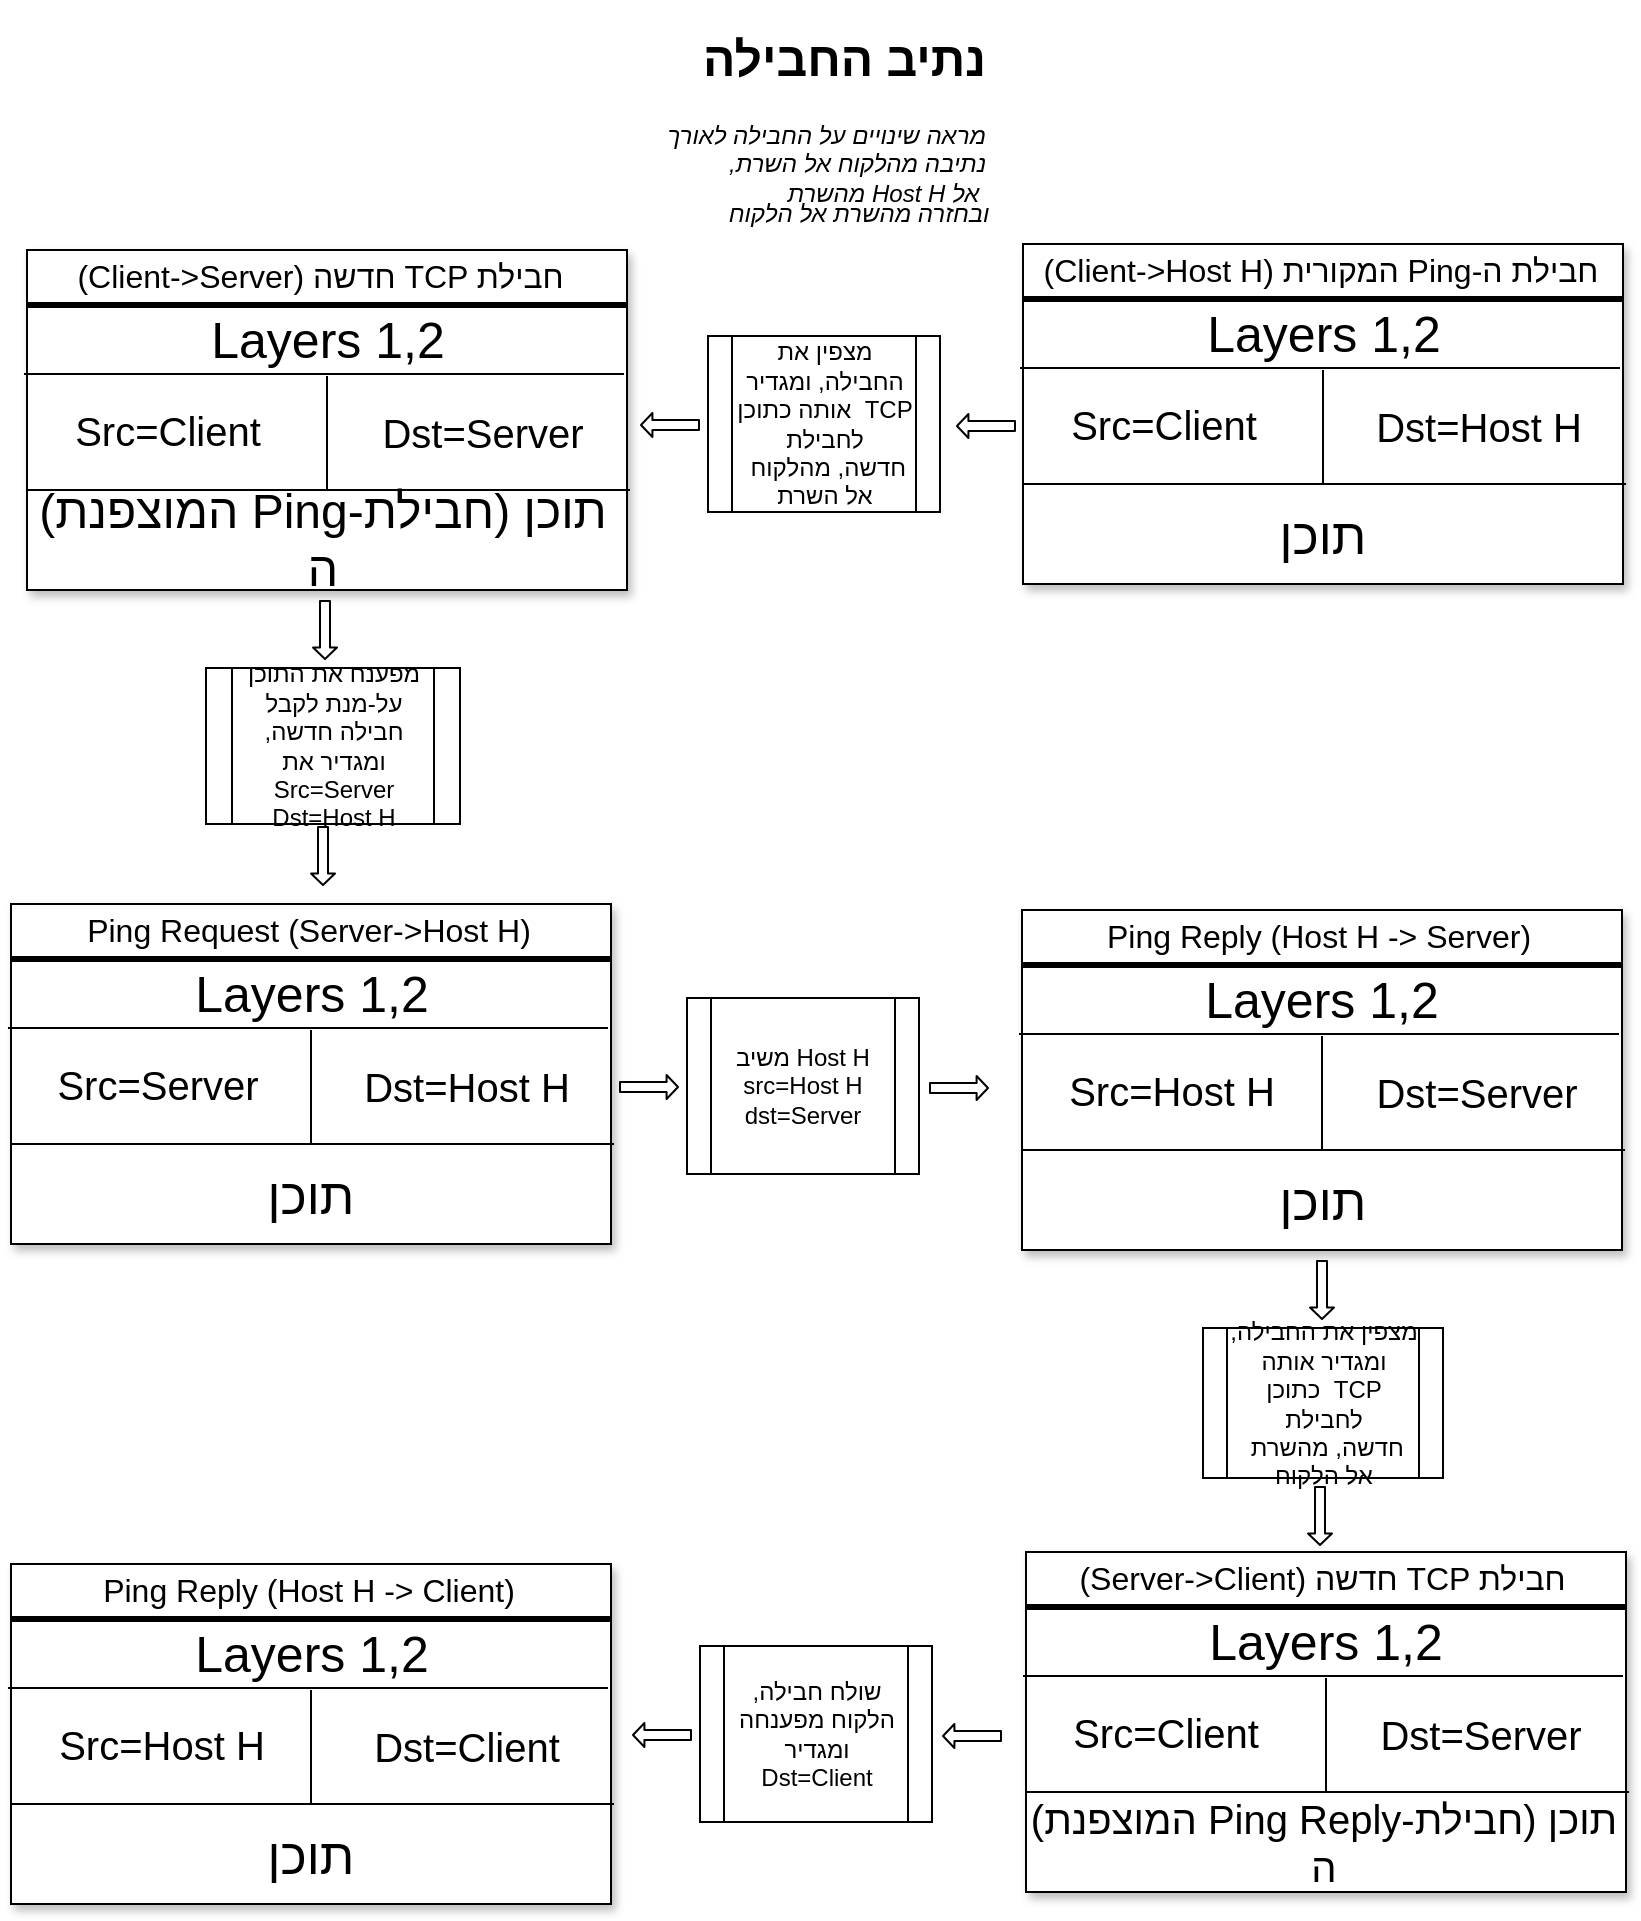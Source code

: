 <mxfile version="14.6.13" type="device"><diagram id="MHdWm904gynwJxsU_5YM" name="‫עמוד-1‬"><mxGraphModel dx="1091" dy="853" grid="1" gridSize="10" guides="1" tooltips="1" connect="1" arrows="1" fold="1" page="1" pageScale="1" pageWidth="827" pageHeight="1169" math="0" shadow="0"><root><mxCell id="0"/><mxCell id="1" parent="0"/><mxCell id="uZ2Er9YgU_oBtHefoNHE-58" value="" style="shape=flexArrow;endArrow=classic;html=1;endWidth=6;endSize=1.57;width=5;" parent="1" edge="1"><mxGeometry width="50" height="50" relative="1" as="geometry"><mxPoint x="309.5" y="641.5" as="sourcePoint"/><mxPoint x="339.5" y="641.5" as="targetPoint"/></mxGeometry></mxCell><mxCell id="PP7hFU0QV6yu6qOpBsDx-75" value="" style="rounded=0;whiteSpace=wrap;html=1;shadow=1;sketch=0;strokeWidth=1;labelBackgroundColor=none;labelBorderColor=none;glass=0;" parent="1" vertex="1"><mxGeometry x="511.5" y="220" width="300" height="170" as="geometry"/></mxCell><mxCell id="PP7hFU0QV6yu6qOpBsDx-76" value="" style="endArrow=none;html=1;entryX=0;entryY=0.25;entryDx=0;entryDy=0;exitX=1;exitY=0.25;exitDx=0;exitDy=0;strokeWidth=3;labelBackgroundColor=#ffffff;" parent="1" edge="1"><mxGeometry width="50" height="50" relative="1" as="geometry"><mxPoint x="811.5" y="247.5" as="sourcePoint"/><mxPoint x="511.5" y="247.5" as="targetPoint"/></mxGeometry></mxCell><mxCell id="PP7hFU0QV6yu6qOpBsDx-77" value="&lt;font style=&quot;font-size: 16px&quot;&gt;(Client-&amp;gt;Host H) המקורית Ping-חבילת ה&lt;/font&gt;" style="text;html=1;strokeColor=none;fillColor=none;align=center;verticalAlign=middle;whiteSpace=wrap;rounded=0;shadow=1;glass=0;labelBackgroundColor=none;sketch=0;" parent="1" vertex="1"><mxGeometry x="510.5" y="223" width="299" height="20" as="geometry"/></mxCell><mxCell id="PP7hFU0QV6yu6qOpBsDx-78" value="" style="endArrow=none;html=1;labelBackgroundColor=#000000;strokeWidth=1;entryX=1;entryY=0.25;entryDx=0;entryDy=0;exitX=0;exitY=0.25;exitDx=0;exitDy=0;" parent="1" edge="1"><mxGeometry width="50" height="50" relative="1" as="geometry"><mxPoint x="510" y="282" as="sourcePoint"/><mxPoint x="810" y="282" as="targetPoint"/></mxGeometry></mxCell><mxCell id="PP7hFU0QV6yu6qOpBsDx-79" value="&lt;font style=&quot;font-size: 25px&quot;&gt;Layers 1,2&lt;/font&gt;" style="text;html=1;strokeColor=none;fillColor=none;align=center;verticalAlign=middle;whiteSpace=wrap;rounded=0;shadow=1;glass=0;labelBackgroundColor=none;sketch=0;" parent="1" vertex="1"><mxGeometry x="591.5" y="254" width="140" height="20" as="geometry"/></mxCell><mxCell id="PP7hFU0QV6yu6qOpBsDx-81" value="" style="endArrow=none;html=1;labelBackgroundColor=#000000;strokeWidth=1;entryX=1.004;entryY=0.417;entryDx=0;entryDy=0;entryPerimeter=0;exitX=-0.001;exitY=0.417;exitDx=0;exitDy=0;exitPerimeter=0;" parent="1" edge="1"><mxGeometry width="50" height="50" relative="1" as="geometry"><mxPoint x="511.5" y="340.0" as="sourcePoint"/><mxPoint x="813" y="340.0" as="targetPoint"/></mxGeometry></mxCell><mxCell id="PP7hFU0QV6yu6qOpBsDx-82" value="" style="endArrow=none;html=1;labelBackgroundColor=#000000;strokeWidth=1;" parent="1" edge="1"><mxGeometry width="50" height="50" relative="1" as="geometry"><mxPoint x="661.5" y="340" as="sourcePoint"/><mxPoint x="661.5" y="283" as="targetPoint"/></mxGeometry></mxCell><mxCell id="PP7hFU0QV6yu6qOpBsDx-83" value="&lt;font style=&quot;font-size: 20px&quot;&gt;Src=Client&lt;/font&gt;" style="text;html=1;strokeColor=none;fillColor=none;align=center;verticalAlign=middle;whiteSpace=wrap;rounded=0;shadow=1;glass=0;labelBackgroundColor=none;sketch=0;" parent="1" vertex="1"><mxGeometry x="561.5" y="300" width="40" height="20" as="geometry"/></mxCell><mxCell id="PP7hFU0QV6yu6qOpBsDx-84" value="&lt;font style=&quot;font-size: 20px&quot;&gt;Dst=Host H&lt;/font&gt;" style="text;html=1;strokeColor=none;fillColor=none;align=center;verticalAlign=middle;whiteSpace=wrap;rounded=0;shadow=1;glass=0;labelBackgroundColor=none;sketch=0;" parent="1" vertex="1"><mxGeometry x="681.5" y="301" width="115" height="20" as="geometry"/></mxCell><mxCell id="uZ2Er9YgU_oBtHefoNHE-1" value="&lt;span style=&quot;font-size: 25px&quot;&gt;תוכן&lt;/span&gt;" style="text;html=1;strokeColor=none;fillColor=none;align=center;verticalAlign=middle;whiteSpace=wrap;rounded=0;" parent="1" vertex="1"><mxGeometry x="609" y="345" width="105" height="40" as="geometry"/></mxCell><mxCell id="uZ2Er9YgU_oBtHefoNHE-3" value="" style="shape=flexArrow;endArrow=classic;html=1;endWidth=6;endSize=1.57;width=5;" parent="1" edge="1"><mxGeometry width="50" height="50" relative="1" as="geometry"><mxPoint x="508" y="311" as="sourcePoint"/><mxPoint x="478" y="311" as="targetPoint"/></mxGeometry></mxCell><mxCell id="uZ2Er9YgU_oBtHefoNHE-27" value="" style="rounded=0;whiteSpace=wrap;html=1;shadow=1;sketch=0;strokeWidth=1;labelBackgroundColor=none;labelBorderColor=none;glass=0;" parent="1" vertex="1"><mxGeometry x="13.5" y="223" width="300" height="170" as="geometry"/></mxCell><mxCell id="uZ2Er9YgU_oBtHefoNHE-28" value="" style="endArrow=none;html=1;entryX=0;entryY=0.25;entryDx=0;entryDy=0;exitX=1;exitY=0.25;exitDx=0;exitDy=0;strokeWidth=3;labelBackgroundColor=#ffffff;" parent="1" edge="1"><mxGeometry width="50" height="50" relative="1" as="geometry"><mxPoint x="313.5" y="250.5" as="sourcePoint"/><mxPoint x="13.5" y="250.5" as="targetPoint"/></mxGeometry></mxCell><mxCell id="uZ2Er9YgU_oBtHefoNHE-29" value="&lt;span style=&quot;font-size: 16px&quot;&gt;(Client-&amp;gt;Server) חדשה TCP חבילת&amp;nbsp;&lt;/span&gt;" style="text;html=1;strokeColor=none;fillColor=none;align=center;verticalAlign=middle;whiteSpace=wrap;rounded=0;shadow=1;glass=0;labelBackgroundColor=none;sketch=0;" parent="1" vertex="1"><mxGeometry x="12.5" y="226" width="299" height="20" as="geometry"/></mxCell><mxCell id="uZ2Er9YgU_oBtHefoNHE-30" value="" style="endArrow=none;html=1;labelBackgroundColor=#000000;strokeWidth=1;entryX=1;entryY=0.25;entryDx=0;entryDy=0;exitX=0;exitY=0.25;exitDx=0;exitDy=0;" parent="1" edge="1"><mxGeometry width="50" height="50" relative="1" as="geometry"><mxPoint x="12" y="285" as="sourcePoint"/><mxPoint x="312" y="285" as="targetPoint"/></mxGeometry></mxCell><mxCell id="uZ2Er9YgU_oBtHefoNHE-31" value="&lt;font style=&quot;font-size: 25px&quot;&gt;Layers 1,2&lt;/font&gt;" style="text;html=1;strokeColor=none;fillColor=none;align=center;verticalAlign=middle;whiteSpace=wrap;rounded=0;shadow=1;glass=0;labelBackgroundColor=none;sketch=0;" parent="1" vertex="1"><mxGeometry x="93.5" y="257" width="140" height="20" as="geometry"/></mxCell><mxCell id="uZ2Er9YgU_oBtHefoNHE-32" value="" style="endArrow=none;html=1;labelBackgroundColor=#000000;strokeWidth=1;entryX=1.004;entryY=0.417;entryDx=0;entryDy=0;entryPerimeter=0;exitX=-0.001;exitY=0.417;exitDx=0;exitDy=0;exitPerimeter=0;" parent="1" edge="1"><mxGeometry width="50" height="50" relative="1" as="geometry"><mxPoint x="13.5" y="343" as="sourcePoint"/><mxPoint x="315" y="343" as="targetPoint"/></mxGeometry></mxCell><mxCell id="uZ2Er9YgU_oBtHefoNHE-33" value="" style="endArrow=none;html=1;labelBackgroundColor=#000000;strokeWidth=1;" parent="1" edge="1"><mxGeometry width="50" height="50" relative="1" as="geometry"><mxPoint x="163.5" y="343" as="sourcePoint"/><mxPoint x="163.5" y="286" as="targetPoint"/></mxGeometry></mxCell><mxCell id="uZ2Er9YgU_oBtHefoNHE-34" value="&lt;font style=&quot;font-size: 20px&quot;&gt;Src=Client&lt;/font&gt;" style="text;html=1;strokeColor=none;fillColor=none;align=center;verticalAlign=middle;whiteSpace=wrap;rounded=0;shadow=1;glass=0;labelBackgroundColor=none;sketch=0;" parent="1" vertex="1"><mxGeometry x="63.5" y="303" width="40" height="20" as="geometry"/></mxCell><mxCell id="uZ2Er9YgU_oBtHefoNHE-35" value="&lt;font style=&quot;font-size: 20px&quot;&gt;Dst=Server&lt;/font&gt;" style="text;html=1;strokeColor=none;fillColor=none;align=center;verticalAlign=middle;whiteSpace=wrap;rounded=0;shadow=1;glass=0;labelBackgroundColor=none;sketch=0;" parent="1" vertex="1"><mxGeometry x="183.5" y="304" width="115" height="20" as="geometry"/></mxCell><mxCell id="uZ2Er9YgU_oBtHefoNHE-40" value="מצפין את החבילה, ומגדיר אותה כתוכן&amp;nbsp; TCP לחבילת&lt;br&gt;&amp;nbsp;חדשה, מהלקוח אל השרת" style="shape=process;whiteSpace=wrap;html=1;backgroundOutline=1;" parent="1" vertex="1"><mxGeometry x="354" y="266" width="116" height="88" as="geometry"/></mxCell><mxCell id="uZ2Er9YgU_oBtHefoNHE-41" value="" style="shape=flexArrow;endArrow=classic;html=1;endWidth=6;endSize=1.57;width=5;" parent="1" edge="1"><mxGeometry width="50" height="50" relative="1" as="geometry"><mxPoint x="350" y="310.5" as="sourcePoint"/><mxPoint x="320" y="310.5" as="targetPoint"/></mxGeometry></mxCell><mxCell id="uZ2Er9YgU_oBtHefoNHE-42" value="מפענח את התוכן על-מנת לקבל חבילה חדשה, ומגדיר את&lt;br&gt;&lt;span style=&quot;font-family: &amp;#34;helvetica&amp;#34;&quot;&gt;Src=Server Dst=Host H&lt;/span&gt;" style="shape=process;whiteSpace=wrap;html=1;backgroundOutline=1;" parent="1" vertex="1"><mxGeometry x="103" y="432" width="127" height="78" as="geometry"/></mxCell><mxCell id="uZ2Er9YgU_oBtHefoNHE-43" value="" style="shape=flexArrow;endArrow=classic;html=1;endWidth=6;endSize=1.57;width=5;" parent="1" edge="1"><mxGeometry width="50" height="50" relative="1" as="geometry"><mxPoint x="162.5" y="398" as="sourcePoint"/><mxPoint x="162.5" y="428" as="targetPoint"/></mxGeometry></mxCell><mxCell id="uZ2Er9YgU_oBtHefoNHE-45" value="" style="shape=flexArrow;endArrow=classic;html=1;endWidth=6;endSize=1.57;width=5;" parent="1" edge="1"><mxGeometry width="50" height="50" relative="1" as="geometry"><mxPoint x="161.5" y="511" as="sourcePoint"/><mxPoint x="161.5" y="541" as="targetPoint"/></mxGeometry></mxCell><mxCell id="uZ2Er9YgU_oBtHefoNHE-46" value="" style="rounded=0;whiteSpace=wrap;html=1;shadow=1;sketch=0;strokeWidth=1;labelBackgroundColor=none;labelBorderColor=none;glass=0;" parent="1" vertex="1"><mxGeometry x="5.5" y="550" width="300" height="170" as="geometry"/></mxCell><mxCell id="uZ2Er9YgU_oBtHefoNHE-47" value="" style="endArrow=none;html=1;entryX=0;entryY=0.25;entryDx=0;entryDy=0;exitX=1;exitY=0.25;exitDx=0;exitDy=0;strokeWidth=3;labelBackgroundColor=#ffffff;" parent="1" edge="1"><mxGeometry width="50" height="50" relative="1" as="geometry"><mxPoint x="305.5" y="577.5" as="sourcePoint"/><mxPoint x="5.5" y="577.5" as="targetPoint"/></mxGeometry></mxCell><mxCell id="uZ2Er9YgU_oBtHefoNHE-48" value="&lt;font style=&quot;font-size: 16px&quot;&gt;Ping Request (Server-&amp;gt;Host H)&lt;/font&gt;" style="text;html=1;strokeColor=none;fillColor=none;align=center;verticalAlign=middle;whiteSpace=wrap;rounded=0;shadow=1;glass=0;labelBackgroundColor=none;sketch=0;" parent="1" vertex="1"><mxGeometry x="4.5" y="553" width="299" height="20" as="geometry"/></mxCell><mxCell id="uZ2Er9YgU_oBtHefoNHE-49" value="" style="endArrow=none;html=1;labelBackgroundColor=#000000;strokeWidth=1;entryX=1;entryY=0.25;entryDx=0;entryDy=0;exitX=0;exitY=0.25;exitDx=0;exitDy=0;" parent="1" edge="1"><mxGeometry width="50" height="50" relative="1" as="geometry"><mxPoint x="4" y="612" as="sourcePoint"/><mxPoint x="304" y="612" as="targetPoint"/></mxGeometry></mxCell><mxCell id="uZ2Er9YgU_oBtHefoNHE-50" value="&lt;font style=&quot;font-size: 25px&quot;&gt;Layers 1,2&lt;/font&gt;" style="text;html=1;strokeColor=none;fillColor=none;align=center;verticalAlign=middle;whiteSpace=wrap;rounded=0;shadow=1;glass=0;labelBackgroundColor=none;sketch=0;" parent="1" vertex="1"><mxGeometry x="85.5" y="584" width="140" height="20" as="geometry"/></mxCell><mxCell id="uZ2Er9YgU_oBtHefoNHE-51" value="" style="endArrow=none;html=1;labelBackgroundColor=#000000;strokeWidth=1;entryX=1.004;entryY=0.417;entryDx=0;entryDy=0;entryPerimeter=0;exitX=-0.001;exitY=0.417;exitDx=0;exitDy=0;exitPerimeter=0;" parent="1" edge="1"><mxGeometry width="50" height="50" relative="1" as="geometry"><mxPoint x="5.5" y="670" as="sourcePoint"/><mxPoint x="307" y="670" as="targetPoint"/></mxGeometry></mxCell><mxCell id="uZ2Er9YgU_oBtHefoNHE-52" value="" style="endArrow=none;html=1;labelBackgroundColor=#000000;strokeWidth=1;" parent="1" edge="1"><mxGeometry width="50" height="50" relative="1" as="geometry"><mxPoint x="155.5" y="670" as="sourcePoint"/><mxPoint x="155.5" y="613" as="targetPoint"/></mxGeometry></mxCell><mxCell id="uZ2Er9YgU_oBtHefoNHE-53" value="&lt;font style=&quot;font-size: 20px&quot;&gt;Src=Server&lt;/font&gt;" style="text;html=1;strokeColor=none;fillColor=none;align=center;verticalAlign=middle;whiteSpace=wrap;rounded=0;shadow=1;glass=0;labelBackgroundColor=none;sketch=0;" parent="1" vertex="1"><mxGeometry x="58.5" y="630" width="40" height="20" as="geometry"/></mxCell><mxCell id="uZ2Er9YgU_oBtHefoNHE-54" value="&lt;font style=&quot;font-size: 20px&quot;&gt;Dst=Host H&lt;/font&gt;" style="text;html=1;strokeColor=none;fillColor=none;align=center;verticalAlign=middle;whiteSpace=wrap;rounded=0;shadow=1;glass=0;labelBackgroundColor=none;sketch=0;" parent="1" vertex="1"><mxGeometry x="175.5" y="631" width="115" height="20" as="geometry"/></mxCell><mxCell id="uZ2Er9YgU_oBtHefoNHE-55" value="&lt;span style=&quot;font-size: 25px&quot;&gt;תוכן&lt;/span&gt;" style="text;html=1;strokeColor=none;fillColor=none;align=center;verticalAlign=middle;whiteSpace=wrap;rounded=0;" parent="1" vertex="1"><mxGeometry x="103" y="675" width="105" height="40" as="geometry"/></mxCell><mxCell id="uZ2Er9YgU_oBtHefoNHE-56" value="" style="shape=flexArrow;endArrow=classic;html=1;endWidth=6;endSize=1.57;width=5;" parent="1" edge="1"><mxGeometry width="50" height="50" relative="1" as="geometry"><mxPoint x="464.5" y="642" as="sourcePoint"/><mxPoint x="494.5" y="642" as="targetPoint"/></mxGeometry></mxCell><mxCell id="uZ2Er9YgU_oBtHefoNHE-57" value="משיב&amp;nbsp;Host H&lt;br&gt;src=Host H&lt;br&gt;dst=Server" style="shape=process;whiteSpace=wrap;html=1;backgroundOutline=1;" parent="1" vertex="1"><mxGeometry x="343.5" y="597" width="116" height="88" as="geometry"/></mxCell><mxCell id="uZ2Er9YgU_oBtHefoNHE-60" value="" style="rounded=0;whiteSpace=wrap;html=1;shadow=1;sketch=0;strokeWidth=1;labelBackgroundColor=none;labelBorderColor=none;glass=0;" parent="1" vertex="1"><mxGeometry x="511" y="553" width="300" height="170" as="geometry"/></mxCell><mxCell id="uZ2Er9YgU_oBtHefoNHE-61" value="" style="endArrow=none;html=1;entryX=0;entryY=0.25;entryDx=0;entryDy=0;exitX=1;exitY=0.25;exitDx=0;exitDy=0;strokeWidth=3;labelBackgroundColor=#ffffff;" parent="1" edge="1"><mxGeometry width="50" height="50" relative="1" as="geometry"><mxPoint x="811" y="580.5" as="sourcePoint"/><mxPoint x="511" y="580.5" as="targetPoint"/></mxGeometry></mxCell><mxCell id="uZ2Er9YgU_oBtHefoNHE-62" value="&lt;font style=&quot;font-size: 16px&quot;&gt;Ping Reply (Host H -&amp;gt; Server)&lt;/font&gt;" style="text;html=1;strokeColor=none;fillColor=none;align=center;verticalAlign=middle;whiteSpace=wrap;rounded=0;shadow=1;glass=0;labelBackgroundColor=none;sketch=0;" parent="1" vertex="1"><mxGeometry x="510" y="556" width="299" height="20" as="geometry"/></mxCell><mxCell id="uZ2Er9YgU_oBtHefoNHE-63" value="" style="endArrow=none;html=1;labelBackgroundColor=#000000;strokeWidth=1;entryX=1;entryY=0.25;entryDx=0;entryDy=0;exitX=0;exitY=0.25;exitDx=0;exitDy=0;" parent="1" edge="1"><mxGeometry width="50" height="50" relative="1" as="geometry"><mxPoint x="509.5" y="615" as="sourcePoint"/><mxPoint x="809.5" y="615" as="targetPoint"/></mxGeometry></mxCell><mxCell id="uZ2Er9YgU_oBtHefoNHE-64" value="&lt;font style=&quot;font-size: 25px&quot;&gt;Layers 1,2&lt;/font&gt;" style="text;html=1;strokeColor=none;fillColor=none;align=center;verticalAlign=middle;whiteSpace=wrap;rounded=0;shadow=1;glass=0;labelBackgroundColor=none;sketch=0;" parent="1" vertex="1"><mxGeometry x="591" y="587" width="140" height="20" as="geometry"/></mxCell><mxCell id="uZ2Er9YgU_oBtHefoNHE-65" value="" style="endArrow=none;html=1;labelBackgroundColor=#000000;strokeWidth=1;entryX=1.004;entryY=0.417;entryDx=0;entryDy=0;entryPerimeter=0;exitX=-0.001;exitY=0.417;exitDx=0;exitDy=0;exitPerimeter=0;" parent="1" edge="1"><mxGeometry width="50" height="50" relative="1" as="geometry"><mxPoint x="511" y="673" as="sourcePoint"/><mxPoint x="812.5" y="673" as="targetPoint"/></mxGeometry></mxCell><mxCell id="uZ2Er9YgU_oBtHefoNHE-66" value="" style="endArrow=none;html=1;labelBackgroundColor=#000000;strokeWidth=1;" parent="1" edge="1"><mxGeometry width="50" height="50" relative="1" as="geometry"><mxPoint x="661" y="673" as="sourcePoint"/><mxPoint x="661" y="616" as="targetPoint"/></mxGeometry></mxCell><mxCell id="uZ2Er9YgU_oBtHefoNHE-67" value="&lt;font style=&quot;font-size: 20px&quot;&gt;Src=Host H&lt;/font&gt;" style="text;html=1;strokeColor=none;fillColor=none;align=center;verticalAlign=middle;whiteSpace=wrap;rounded=0;shadow=1;glass=0;labelBackgroundColor=none;sketch=0;" parent="1" vertex="1"><mxGeometry x="529" y="633" width="114" height="20" as="geometry"/></mxCell><mxCell id="uZ2Er9YgU_oBtHefoNHE-68" value="&lt;font style=&quot;font-size: 20px&quot;&gt;Dst=Server&lt;/font&gt;" style="text;html=1;strokeColor=none;fillColor=none;align=center;verticalAlign=middle;whiteSpace=wrap;rounded=0;shadow=1;glass=0;labelBackgroundColor=none;sketch=0;" parent="1" vertex="1"><mxGeometry x="681" y="634" width="115" height="20" as="geometry"/></mxCell><mxCell id="uZ2Er9YgU_oBtHefoNHE-69" value="&lt;font style=&quot;font-size: 25px&quot;&gt;תוכן&lt;/font&gt;" style="text;html=1;strokeColor=none;fillColor=none;align=center;verticalAlign=middle;whiteSpace=wrap;rounded=0;" parent="1" vertex="1"><mxGeometry x="608.5" y="678" width="105" height="40" as="geometry"/></mxCell><mxCell id="uZ2Er9YgU_oBtHefoNHE-71" value="מצפין את החבילה, ומגדיר אותה כתוכן&amp;nbsp; TCP לחבילת&lt;br&gt;&amp;nbsp;חדשה, מהשרת אל הלקוח" style="shape=process;whiteSpace=wrap;html=1;backgroundOutline=1;" parent="1" vertex="1"><mxGeometry x="601.5" y="762" width="120" height="75" as="geometry"/></mxCell><mxCell id="uZ2Er9YgU_oBtHefoNHE-72" value="" style="shape=flexArrow;endArrow=classic;html=1;endWidth=6;endSize=1.57;width=5;" parent="1" edge="1"><mxGeometry width="50" height="50" relative="1" as="geometry"><mxPoint x="661" y="728" as="sourcePoint"/><mxPoint x="661" y="758" as="targetPoint"/></mxGeometry></mxCell><mxCell id="uZ2Er9YgU_oBtHefoNHE-73" value="" style="shape=flexArrow;endArrow=classic;html=1;endWidth=6;endSize=1.57;width=5;" parent="1" edge="1"><mxGeometry width="50" height="50" relative="1" as="geometry"><mxPoint x="660" y="841" as="sourcePoint"/><mxPoint x="660" y="871" as="targetPoint"/></mxGeometry></mxCell><mxCell id="uZ2Er9YgU_oBtHefoNHE-74" value="" style="rounded=0;whiteSpace=wrap;html=1;shadow=1;sketch=0;strokeWidth=1;labelBackgroundColor=none;labelBorderColor=none;glass=0;" parent="1" vertex="1"><mxGeometry x="513" y="874" width="300" height="170" as="geometry"/></mxCell><mxCell id="uZ2Er9YgU_oBtHefoNHE-75" value="" style="endArrow=none;html=1;entryX=0;entryY=0.25;entryDx=0;entryDy=0;exitX=1;exitY=0.25;exitDx=0;exitDy=0;strokeWidth=3;labelBackgroundColor=#ffffff;" parent="1" edge="1"><mxGeometry width="50" height="50" relative="1" as="geometry"><mxPoint x="813" y="901.5" as="sourcePoint"/><mxPoint x="513" y="901.5" as="targetPoint"/></mxGeometry></mxCell><mxCell id="uZ2Er9YgU_oBtHefoNHE-77" value="" style="endArrow=none;html=1;labelBackgroundColor=#000000;strokeWidth=1;entryX=1;entryY=0.25;entryDx=0;entryDy=0;exitX=0;exitY=0.25;exitDx=0;exitDy=0;" parent="1" edge="1"><mxGeometry width="50" height="50" relative="1" as="geometry"><mxPoint x="511.5" y="936" as="sourcePoint"/><mxPoint x="811.5" y="936" as="targetPoint"/></mxGeometry></mxCell><mxCell id="uZ2Er9YgU_oBtHefoNHE-78" value="&lt;font style=&quot;font-size: 25px&quot;&gt;Layers 1,2&lt;/font&gt;" style="text;html=1;strokeColor=none;fillColor=none;align=center;verticalAlign=middle;whiteSpace=wrap;rounded=0;shadow=1;glass=0;labelBackgroundColor=none;sketch=0;" parent="1" vertex="1"><mxGeometry x="593" y="908" width="140" height="20" as="geometry"/></mxCell><mxCell id="uZ2Er9YgU_oBtHefoNHE-79" value="" style="endArrow=none;html=1;labelBackgroundColor=#000000;strokeWidth=1;entryX=1.004;entryY=0.417;entryDx=0;entryDy=0;entryPerimeter=0;exitX=-0.001;exitY=0.417;exitDx=0;exitDy=0;exitPerimeter=0;" parent="1" edge="1"><mxGeometry width="50" height="50" relative="1" as="geometry"><mxPoint x="513" y="994" as="sourcePoint"/><mxPoint x="814.5" y="994" as="targetPoint"/></mxGeometry></mxCell><mxCell id="uZ2Er9YgU_oBtHefoNHE-80" value="" style="endArrow=none;html=1;labelBackgroundColor=#000000;strokeWidth=1;" parent="1" edge="1"><mxGeometry width="50" height="50" relative="1" as="geometry"><mxPoint x="663" y="994" as="sourcePoint"/><mxPoint x="663" y="937" as="targetPoint"/></mxGeometry></mxCell><mxCell id="uZ2Er9YgU_oBtHefoNHE-81" value="&lt;font style=&quot;font-size: 20px&quot;&gt;Src=Client&lt;/font&gt;" style="text;html=1;strokeColor=none;fillColor=none;align=center;verticalAlign=middle;whiteSpace=wrap;rounded=0;shadow=1;glass=0;labelBackgroundColor=none;sketch=0;" parent="1" vertex="1"><mxGeometry x="563" y="954" width="40" height="20" as="geometry"/></mxCell><mxCell id="uZ2Er9YgU_oBtHefoNHE-82" value="&lt;font style=&quot;font-size: 20px&quot;&gt;Dst=Server&lt;/font&gt;" style="text;html=1;strokeColor=none;fillColor=none;align=center;verticalAlign=middle;whiteSpace=wrap;rounded=0;shadow=1;glass=0;labelBackgroundColor=none;sketch=0;" parent="1" vertex="1"><mxGeometry x="683" y="955" width="115" height="20" as="geometry"/></mxCell><mxCell id="uZ2Er9YgU_oBtHefoNHE-83" value="&lt;font style=&quot;font-size: 20px&quot;&gt;(המוצפנת Ping Reply-תוכן (חבילת ה&lt;/font&gt;" style="text;html=1;strokeColor=none;fillColor=none;align=center;verticalAlign=middle;whiteSpace=wrap;rounded=0;" parent="1" vertex="1"><mxGeometry x="510.5" y="999" width="301.5" height="40" as="geometry"/></mxCell><mxCell id="uZ2Er9YgU_oBtHefoNHE-84" value="" style="shape=flexArrow;endArrow=classic;html=1;endWidth=6;endSize=1.57;width=5;" parent="1" edge="1"><mxGeometry width="50" height="50" relative="1" as="geometry"><mxPoint x="346" y="965.5" as="sourcePoint"/><mxPoint x="316" y="965.5" as="targetPoint"/></mxGeometry></mxCell><mxCell id="uZ2Er9YgU_oBtHefoNHE-85" value="" style="shape=flexArrow;endArrow=classic;html=1;endWidth=6;endSize=1.57;width=5;" parent="1" edge="1"><mxGeometry width="50" height="50" relative="1" as="geometry"><mxPoint x="501" y="966" as="sourcePoint"/><mxPoint x="471" y="966" as="targetPoint"/></mxGeometry></mxCell><mxCell id="uZ2Er9YgU_oBtHefoNHE-86" value="שולח חבילה, הלקוח מפענחה ומגדיר&lt;br&gt;Dst=Client" style="shape=process;whiteSpace=wrap;html=1;backgroundOutline=1;" parent="1" vertex="1"><mxGeometry x="350" y="921" width="116" height="88" as="geometry"/></mxCell><mxCell id="uZ2Er9YgU_oBtHefoNHE-87" value="" style="rounded=0;whiteSpace=wrap;html=1;shadow=1;sketch=0;strokeWidth=1;labelBackgroundColor=none;labelBorderColor=none;glass=0;" parent="1" vertex="1"><mxGeometry x="5.5" y="880" width="300" height="170" as="geometry"/></mxCell><mxCell id="uZ2Er9YgU_oBtHefoNHE-88" value="" style="endArrow=none;html=1;entryX=0;entryY=0.25;entryDx=0;entryDy=0;exitX=1;exitY=0.25;exitDx=0;exitDy=0;strokeWidth=3;labelBackgroundColor=#ffffff;" parent="1" edge="1"><mxGeometry width="50" height="50" relative="1" as="geometry"><mxPoint x="305.5" y="907.5" as="sourcePoint"/><mxPoint x="5.5" y="907.5" as="targetPoint"/></mxGeometry></mxCell><mxCell id="uZ2Er9YgU_oBtHefoNHE-89" value="&lt;font style=&quot;font-size: 16px&quot;&gt;Ping Reply (Host H -&amp;gt; Client)&lt;/font&gt;" style="text;html=1;strokeColor=none;fillColor=none;align=center;verticalAlign=middle;whiteSpace=wrap;rounded=0;shadow=1;glass=0;labelBackgroundColor=none;sketch=0;" parent="1" vertex="1"><mxGeometry x="4.5" y="883" width="299" height="20" as="geometry"/></mxCell><mxCell id="uZ2Er9YgU_oBtHefoNHE-90" value="" style="endArrow=none;html=1;labelBackgroundColor=#000000;strokeWidth=1;entryX=1;entryY=0.25;entryDx=0;entryDy=0;exitX=0;exitY=0.25;exitDx=0;exitDy=0;" parent="1" edge="1"><mxGeometry width="50" height="50" relative="1" as="geometry"><mxPoint x="4" y="942" as="sourcePoint"/><mxPoint x="304" y="942" as="targetPoint"/></mxGeometry></mxCell><mxCell id="uZ2Er9YgU_oBtHefoNHE-91" value="&lt;font style=&quot;font-size: 25px&quot;&gt;Layers 1,2&lt;/font&gt;" style="text;html=1;strokeColor=none;fillColor=none;align=center;verticalAlign=middle;whiteSpace=wrap;rounded=0;shadow=1;glass=0;labelBackgroundColor=none;sketch=0;" parent="1" vertex="1"><mxGeometry x="85.5" y="914" width="140" height="20" as="geometry"/></mxCell><mxCell id="uZ2Er9YgU_oBtHefoNHE-92" value="" style="endArrow=none;html=1;labelBackgroundColor=#000000;strokeWidth=1;entryX=1.004;entryY=0.417;entryDx=0;entryDy=0;entryPerimeter=0;exitX=-0.001;exitY=0.417;exitDx=0;exitDy=0;exitPerimeter=0;" parent="1" edge="1"><mxGeometry width="50" height="50" relative="1" as="geometry"><mxPoint x="5.5" y="1000" as="sourcePoint"/><mxPoint x="307" y="1000" as="targetPoint"/></mxGeometry></mxCell><mxCell id="uZ2Er9YgU_oBtHefoNHE-93" value="" style="endArrow=none;html=1;labelBackgroundColor=#000000;strokeWidth=1;" parent="1" edge="1"><mxGeometry width="50" height="50" relative="1" as="geometry"><mxPoint x="155.5" y="1000" as="sourcePoint"/><mxPoint x="155.5" y="943" as="targetPoint"/></mxGeometry></mxCell><mxCell id="uZ2Er9YgU_oBtHefoNHE-94" value="&lt;font style=&quot;font-size: 20px&quot;&gt;Src=Host H&lt;/font&gt;" style="text;html=1;strokeColor=none;fillColor=none;align=center;verticalAlign=middle;whiteSpace=wrap;rounded=0;shadow=1;glass=0;labelBackgroundColor=none;sketch=0;" parent="1" vertex="1"><mxGeometry x="23.5" y="960" width="114" height="20" as="geometry"/></mxCell><mxCell id="uZ2Er9YgU_oBtHefoNHE-95" value="&lt;font style=&quot;font-size: 20px&quot;&gt;Dst=Client&lt;/font&gt;" style="text;html=1;strokeColor=none;fillColor=none;align=center;verticalAlign=middle;whiteSpace=wrap;rounded=0;shadow=1;glass=0;labelBackgroundColor=none;sketch=0;" parent="1" vertex="1"><mxGeometry x="175.5" y="961" width="115" height="20" as="geometry"/></mxCell><mxCell id="uZ2Er9YgU_oBtHefoNHE-96" value="&lt;span style=&quot;font-size: 25px&quot;&gt;תוכן&lt;/span&gt;" style="text;html=1;strokeColor=none;fillColor=none;align=center;verticalAlign=middle;whiteSpace=wrap;rounded=0;" parent="1" vertex="1"><mxGeometry x="103" y="1005" width="105" height="40" as="geometry"/></mxCell><mxCell id="uZ2Er9YgU_oBtHefoNHE-97" value="&lt;h1&gt;&lt;span&gt;נתיב החבילה&lt;/span&gt;&lt;/h1&gt;&lt;div&gt;&lt;/div&gt;&lt;i&gt;מראה שינויים על החבילה לאורך נתיבה מהלקוח אל השרת, מהשרת Host H אל&amp;nbsp;&lt;/i&gt;" style="text;html=1;strokeColor=none;fillColor=none;spacing=5;spacingTop=-20;whiteSpace=wrap;overflow=hidden;rounded=0;align=right;" parent="1" vertex="1"><mxGeometry x="328" y="108" width="170" height="120" as="geometry"/></mxCell><mxCell id="WbMmrq-QEgjmfNd_BzzG-1" value="&lt;font style=&quot;font-size: 24px&quot;&gt;(המוצפנת Ping-תוכן (חבילת ה&lt;/font&gt;" style="text;html=1;strokeColor=none;fillColor=none;align=center;verticalAlign=middle;whiteSpace=wrap;rounded=0;" parent="1" vertex="1"><mxGeometry x="13.5" y="358" width="295" height="20" as="geometry"/></mxCell><mxCell id="WbMmrq-QEgjmfNd_BzzG-2" value="&lt;span style=&quot;font-size: 16px&quot;&gt;(Server-&amp;gt;Client) חדשה TCP חבילת&amp;nbsp;&lt;/span&gt;" style="text;html=1;strokeColor=none;fillColor=none;align=center;verticalAlign=middle;whiteSpace=wrap;rounded=0;shadow=1;glass=0;labelBackgroundColor=none;sketch=0;" parent="1" vertex="1"><mxGeometry x="514" y="877" width="299" height="20" as="geometry"/></mxCell><mxCell id="IeNevVJGHaaqh5SZTbem-4" value="&lt;i&gt;ובחזרה מהשרת אל הלקוח&lt;/i&gt;" style="text;html=1;strokeColor=none;fillColor=none;align=center;verticalAlign=middle;whiteSpace=wrap;rounded=0;" vertex="1" parent="1"><mxGeometry x="354" y="195" width="150.5" height="20" as="geometry"/></mxCell></root></mxGraphModel></diagram></mxfile>